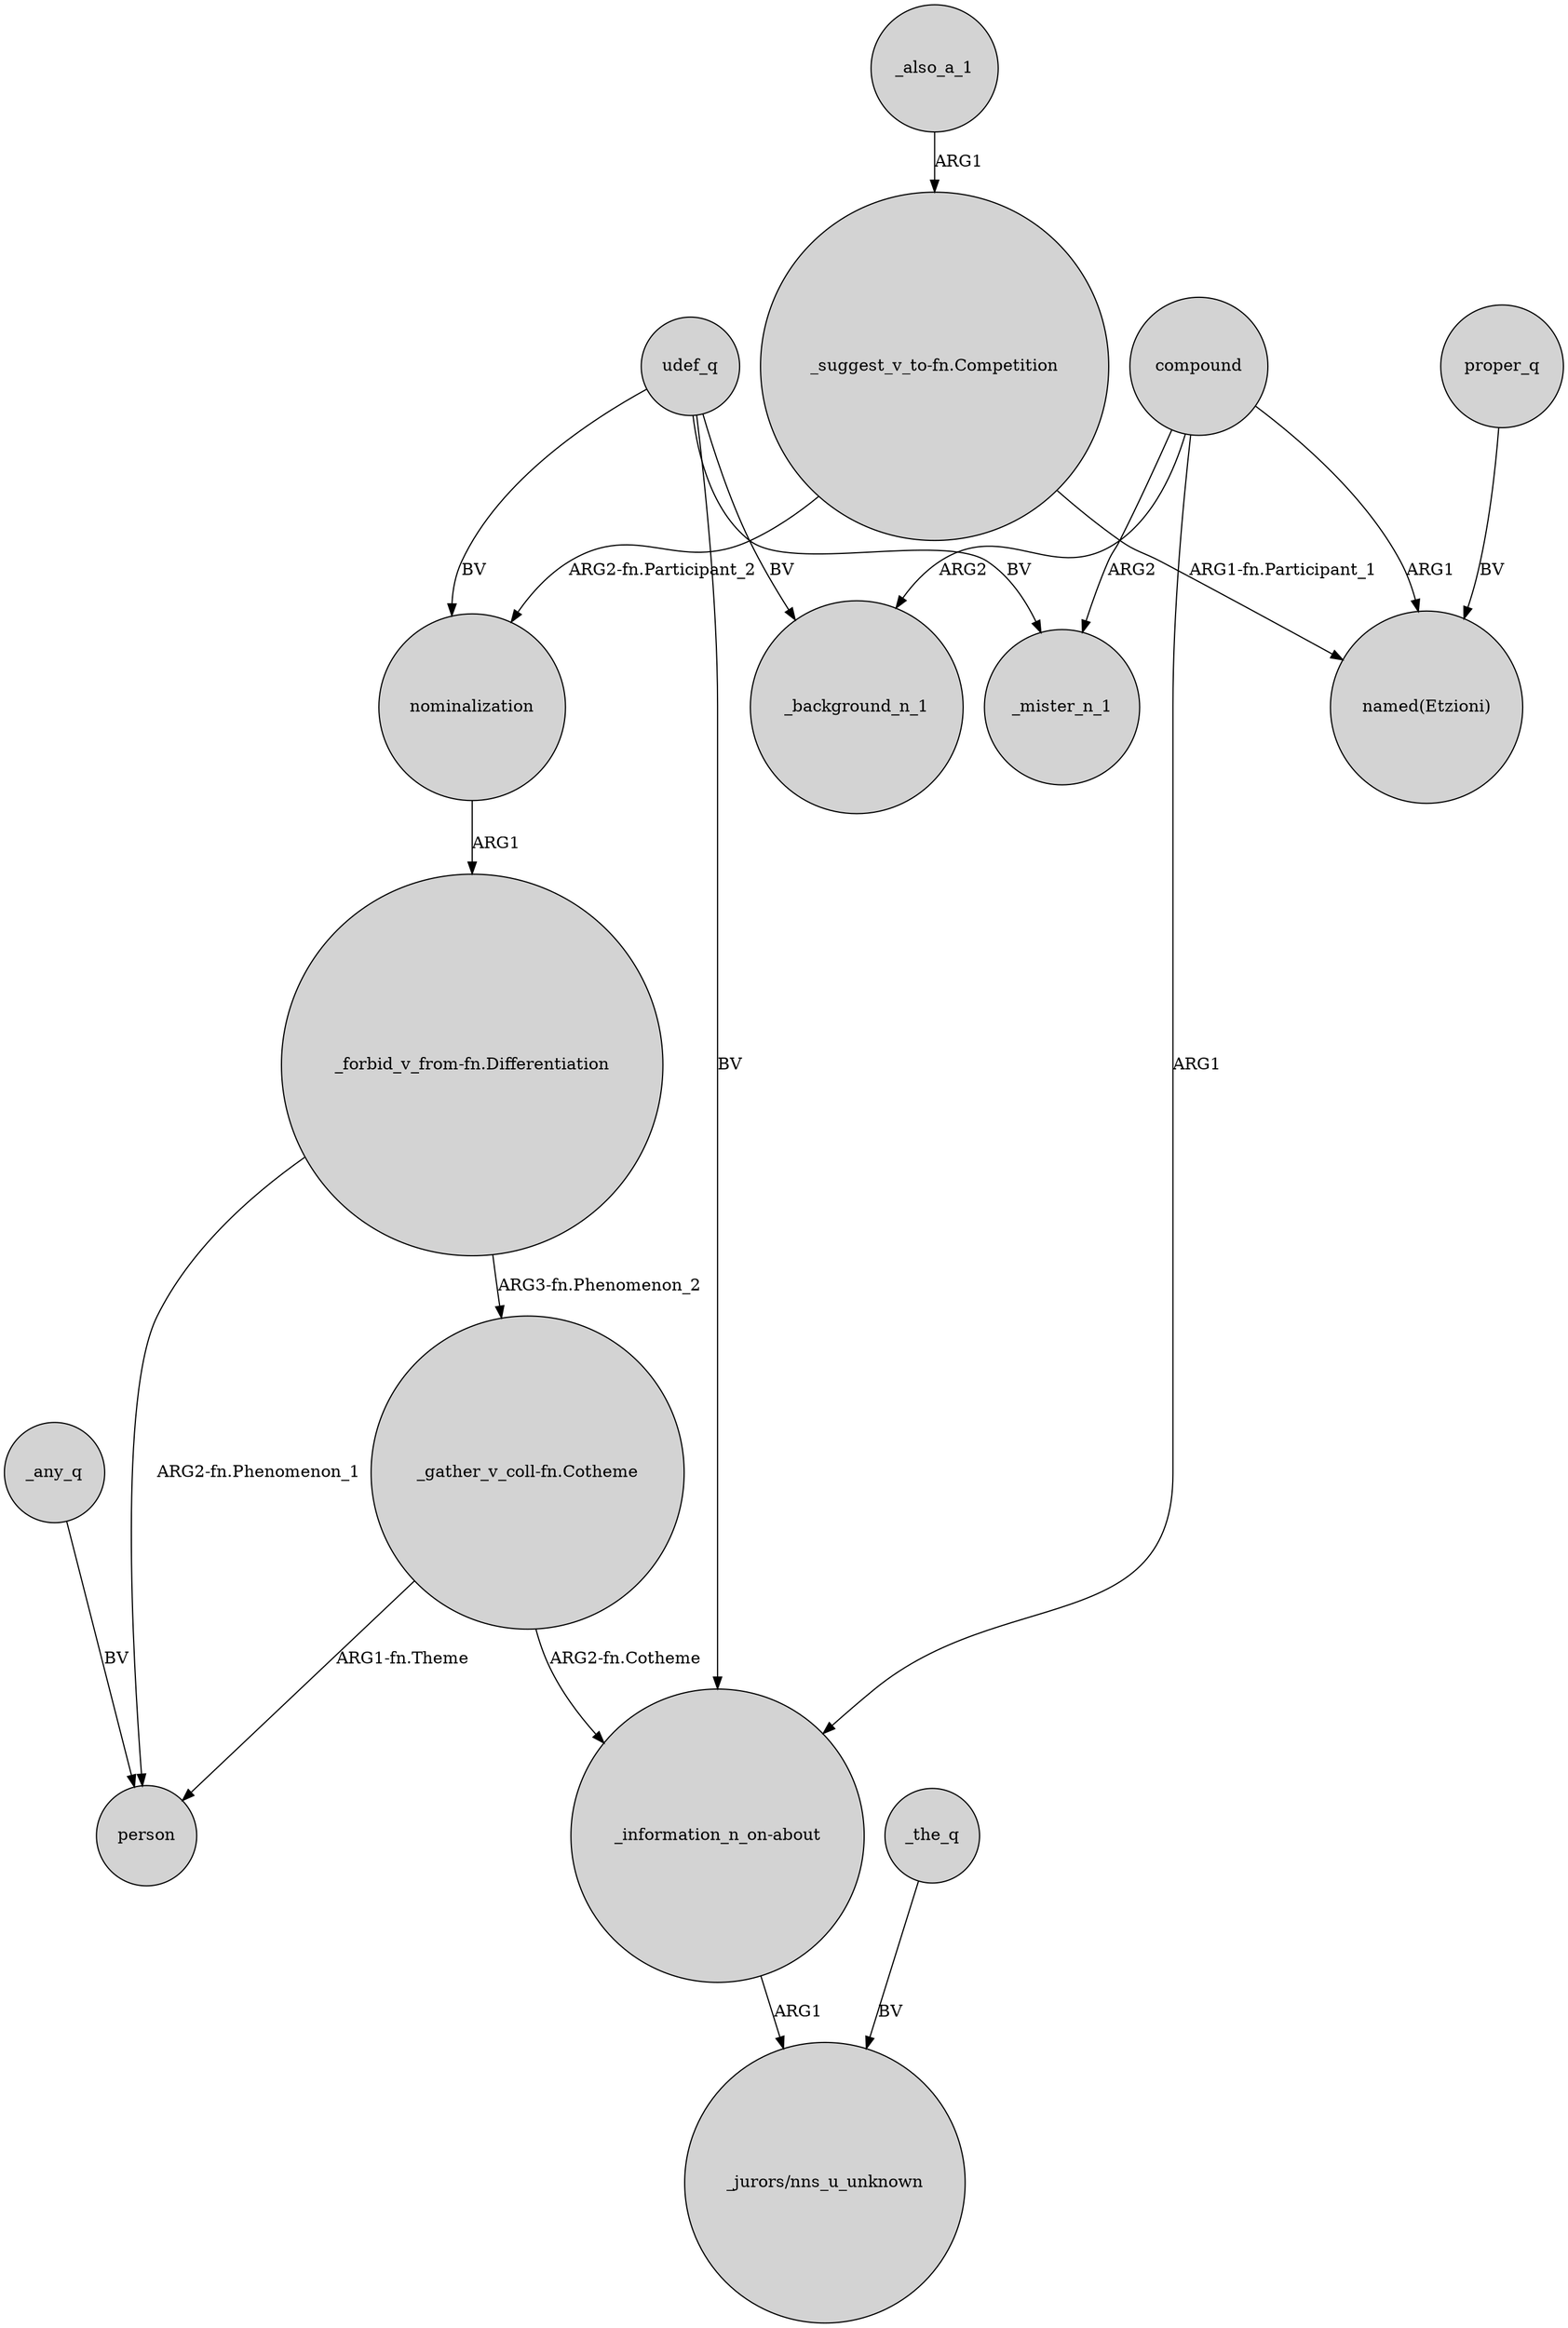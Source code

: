 digraph {
	node [shape=circle style=filled]
	"_forbid_v_from-fn.Differentiation" -> person [label="ARG2-fn.Phenomenon_1"]
	compound -> _mister_n_1 [label=ARG2]
	"_gather_v_coll-fn.Cotheme" -> person [label="ARG1-fn.Theme"]
	udef_q -> "_information_n_on-about" [label=BV]
	_the_q -> "_jurors/nns_u_unknown" [label=BV]
	"_suggest_v_to-fn.Competition" -> nominalization [label="ARG2-fn.Participant_2"]
	_any_q -> person [label=BV]
	udef_q -> nominalization [label=BV]
	_also_a_1 -> "_suggest_v_to-fn.Competition" [label=ARG1]
	udef_q -> _background_n_1 [label=BV]
	udef_q -> _mister_n_1 [label=BV]
	nominalization -> "_forbid_v_from-fn.Differentiation" [label=ARG1]
	"_forbid_v_from-fn.Differentiation" -> "_gather_v_coll-fn.Cotheme" [label="ARG3-fn.Phenomenon_2"]
	"_gather_v_coll-fn.Cotheme" -> "_information_n_on-about" [label="ARG2-fn.Cotheme"]
	"_suggest_v_to-fn.Competition" -> "named(Etzioni)" [label="ARG1-fn.Participant_1"]
	proper_q -> "named(Etzioni)" [label=BV]
	"_information_n_on-about" -> "_jurors/nns_u_unknown" [label=ARG1]
	compound -> _background_n_1 [label=ARG2]
	compound -> "_information_n_on-about" [label=ARG1]
	compound -> "named(Etzioni)" [label=ARG1]
}
